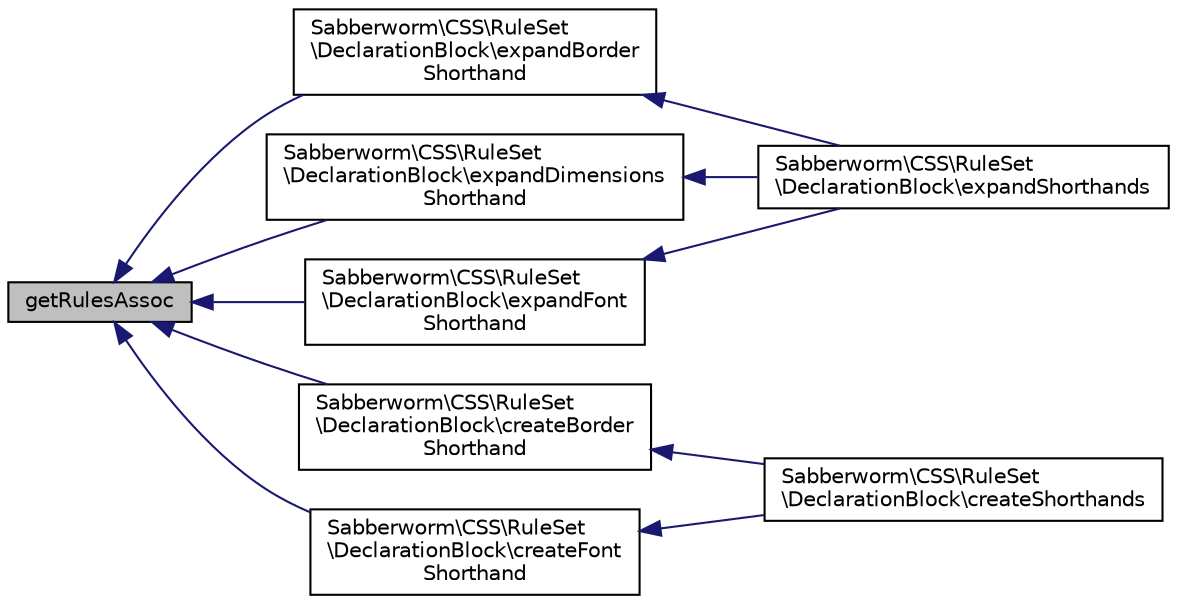 digraph "getRulesAssoc"
{
 // INTERACTIVE_SVG=YES
  edge [fontname="Helvetica",fontsize="10",labelfontname="Helvetica",labelfontsize="10"];
  node [fontname="Helvetica",fontsize="10",shape=record];
  rankdir="LR";
  Node1 [label="getRulesAssoc",height=0.2,width=0.4,color="black", fillcolor="grey75", style="filled", fontcolor="black"];
  Node1 -> Node2 [dir="back",color="midnightblue",fontsize="10",style="solid",fontname="Helvetica"];
  Node2 [label="Sabberworm\\CSS\\RuleSet\l\\DeclarationBlock\\expandBorder\lShorthand",height=0.2,width=0.4,color="black", fillcolor="white", style="filled",URL="$class_sabberworm_1_1_c_s_s_1_1_rule_set_1_1_declaration_block.html#a9dd0036775357fd3c53cafaa10f45b55",tooltip="Split shorthand border declarations (e.g. "];
  Node2 -> Node3 [dir="back",color="midnightblue",fontsize="10",style="solid",fontname="Helvetica"];
  Node3 [label="Sabberworm\\CSS\\RuleSet\l\\DeclarationBlock\\expandShorthands",height=0.2,width=0.4,color="black", fillcolor="white", style="filled",URL="$class_sabberworm_1_1_c_s_s_1_1_rule_set_1_1_declaration_block.html#af0432da015f2bfee3dd9d81d39d8b4e6",tooltip="Split shorthand declarations (e.g. "];
  Node1 -> Node4 [dir="back",color="midnightblue",fontsize="10",style="solid",fontname="Helvetica"];
  Node4 [label="Sabberworm\\CSS\\RuleSet\l\\DeclarationBlock\\expandDimensions\lShorthand",height=0.2,width=0.4,color="black", fillcolor="white", style="filled",URL="$class_sabberworm_1_1_c_s_s_1_1_rule_set_1_1_declaration_block.html#a9ecde3bc4b8030c61ee2fc2a151728d7",tooltip="Split shorthand dimensional declarations (e.g. "];
  Node4 -> Node3 [dir="back",color="midnightblue",fontsize="10",style="solid",fontname="Helvetica"];
  Node1 -> Node5 [dir="back",color="midnightblue",fontsize="10",style="solid",fontname="Helvetica"];
  Node5 [label="Sabberworm\\CSS\\RuleSet\l\\DeclarationBlock\\expandFont\lShorthand",height=0.2,width=0.4,color="black", fillcolor="white", style="filled",URL="$class_sabberworm_1_1_c_s_s_1_1_rule_set_1_1_declaration_block.html#ac04ad57b57030456e7e2b9e456a7dc42",tooltip="Convert shorthand font declarations (e.g. "];
  Node5 -> Node3 [dir="back",color="midnightblue",fontsize="10",style="solid",fontname="Helvetica"];
  Node1 -> Node6 [dir="back",color="midnightblue",fontsize="10",style="solid",fontname="Helvetica"];
  Node6 [label="Sabberworm\\CSS\\RuleSet\l\\DeclarationBlock\\createBorder\lShorthand",height=0.2,width=0.4,color="black", fillcolor="white", style="filled",URL="$class_sabberworm_1_1_c_s_s_1_1_rule_set_1_1_declaration_block.html#a4e9f90d5de60211f6bef2a1152a32e7d",tooltip="Combine border-color, border-style and border-width into border Should be run after create_dimensions..."];
  Node6 -> Node7 [dir="back",color="midnightblue",fontsize="10",style="solid",fontname="Helvetica"];
  Node7 [label="Sabberworm\\CSS\\RuleSet\l\\DeclarationBlock\\createShorthands",height=0.2,width=0.4,color="black", fillcolor="white", style="filled",URL="$class_sabberworm_1_1_c_s_s_1_1_rule_set_1_1_declaration_block.html#a02455b5dac22d0760454fc03c0880feb",tooltip="Create shorthand declarations (e.g. "];
  Node1 -> Node8 [dir="back",color="midnightblue",fontsize="10",style="solid",fontname="Helvetica"];
  Node8 [label="Sabberworm\\CSS\\RuleSet\l\\DeclarationBlock\\createFont\lShorthand",height=0.2,width=0.4,color="black", fillcolor="white", style="filled",URL="$class_sabberworm_1_1_c_s_s_1_1_rule_set_1_1_declaration_block.html#a9957285c5dd0d6372e958d4b35f9ffcf",tooltip="Looks for long format CSS font properties (e.g. "];
  Node8 -> Node7 [dir="back",color="midnightblue",fontsize="10",style="solid",fontname="Helvetica"];
}
